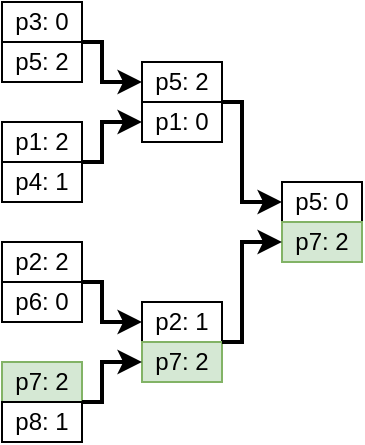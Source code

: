 <mxfile version="14.5.1" type="device"><diagram id="gc5F7umT99yepVg4quRi" name="Page-1"><mxGraphModel dx="981" dy="559" grid="1" gridSize="10" guides="1" tooltips="1" connect="1" arrows="1" fold="1" page="1" pageScale="1" pageWidth="827" pageHeight="1169" math="0" shadow="0"><root><mxCell id="0"/><mxCell id="1" parent="0"/><mxCell id="WkianTBzoenPIjqxWM13-1" value="p3: 0" style="text;html=1;fillColor=none;align=center;verticalAlign=middle;whiteSpace=wrap;rounded=0;strokeColor=#000000;" parent="1" vertex="1"><mxGeometry x="150" y="280" width="40" height="20" as="geometry"/></mxCell><mxCell id="WkianTBzoenPIjqxWM13-2" value="p5: 2" style="text;html=1;fillColor=none;align=center;verticalAlign=middle;whiteSpace=wrap;rounded=0;strokeColor=#000000;" parent="1" vertex="1"><mxGeometry x="150" y="300" width="40" height="20" as="geometry"/></mxCell><mxCell id="WkianTBzoenPIjqxWM13-3" value="p1: 2" style="text;html=1;fillColor=none;align=center;verticalAlign=middle;whiteSpace=wrap;rounded=0;strokeColor=#000000;" parent="1" vertex="1"><mxGeometry x="150" y="340" width="40" height="20" as="geometry"/></mxCell><mxCell id="WkianTBzoenPIjqxWM13-4" value="p4: 1" style="text;html=1;fillColor=none;align=center;verticalAlign=middle;whiteSpace=wrap;rounded=0;strokeColor=#000000;" parent="1" vertex="1"><mxGeometry x="150" y="360" width="40" height="20" as="geometry"/></mxCell><mxCell id="WkianTBzoenPIjqxWM13-5" value="p2: 2" style="text;html=1;fillColor=none;align=center;verticalAlign=middle;whiteSpace=wrap;rounded=0;strokeColor=#000000;" parent="1" vertex="1"><mxGeometry x="150" y="400" width="40" height="20" as="geometry"/></mxCell><mxCell id="WkianTBzoenPIjqxWM13-6" value="p6: 0" style="text;html=1;fillColor=none;align=center;verticalAlign=middle;whiteSpace=wrap;rounded=0;strokeColor=#000000;" parent="1" vertex="1"><mxGeometry x="150" y="420" width="40" height="20" as="geometry"/></mxCell><mxCell id="WkianTBzoenPIjqxWM13-7" value="p7: 2" style="text;html=1;fillColor=#d5e8d4;align=center;verticalAlign=middle;whiteSpace=wrap;rounded=0;strokeColor=#82b366;" parent="1" vertex="1"><mxGeometry x="150" y="460" width="40" height="20" as="geometry"/></mxCell><mxCell id="WkianTBzoenPIjqxWM13-8" value="p8: 1" style="text;html=1;fillColor=none;align=center;verticalAlign=middle;whiteSpace=wrap;rounded=0;strokeColor=#000000;" parent="1" vertex="1"><mxGeometry x="150" y="480" width="40" height="20" as="geometry"/></mxCell><mxCell id="WkianTBzoenPIjqxWM13-24" value="p5: 2" style="text;html=1;fillColor=none;align=center;verticalAlign=middle;whiteSpace=wrap;rounded=0;strokeColor=#000000;" parent="1" vertex="1"><mxGeometry x="220" y="310" width="40" height="20" as="geometry"/></mxCell><mxCell id="WkianTBzoenPIjqxWM13-25" value="p1: 0" style="text;html=1;fillColor=none;align=center;verticalAlign=middle;whiteSpace=wrap;rounded=0;strokeColor=#000000;" parent="1" vertex="1"><mxGeometry x="220" y="330" width="40" height="20" as="geometry"/></mxCell><mxCell id="WkianTBzoenPIjqxWM13-26" value="p2: 1" style="text;html=1;fillColor=none;align=center;verticalAlign=middle;whiteSpace=wrap;rounded=0;strokeColor=#000000;" parent="1" vertex="1"><mxGeometry x="220" y="430" width="40" height="20" as="geometry"/></mxCell><mxCell id="WkianTBzoenPIjqxWM13-27" value="p7: 2" style="text;html=1;fillColor=#d5e8d4;align=center;verticalAlign=middle;whiteSpace=wrap;rounded=0;strokeColor=#82b366;" parent="1" vertex="1"><mxGeometry x="220" y="450" width="40" height="20" as="geometry"/></mxCell><mxCell id="WkianTBzoenPIjqxWM13-28" value="p5: 0" style="text;html=1;fillColor=none;align=center;verticalAlign=middle;whiteSpace=wrap;rounded=0;strokeColor=#000000;" parent="1" vertex="1"><mxGeometry x="290" y="370" width="40" height="20" as="geometry"/></mxCell><mxCell id="WkianTBzoenPIjqxWM13-29" value="p7: 2" style="text;html=1;fillColor=#d5e8d4;align=center;verticalAlign=middle;whiteSpace=wrap;rounded=0;strokeColor=#82b366;" parent="1" vertex="1"><mxGeometry x="290" y="390" width="40" height="20" as="geometry"/></mxCell><mxCell id="bcqayNbqDRByzmk5KzYx-28" style="edgeStyle=orthogonalEdgeStyle;rounded=0;orthogonalLoop=1;jettySize=auto;html=1;exitX=1;exitY=1;exitDx=0;exitDy=0;entryX=0;entryY=0.5;entryDx=0;entryDy=0;strokeWidth=2;" edge="1" parent="1"><mxGeometry relative="1" as="geometry"><mxPoint x="190" y="480" as="sourcePoint"/><mxPoint x="220" y="460" as="targetPoint"/><Array as="points"><mxPoint x="200" y="480"/><mxPoint x="200" y="460"/></Array></mxGeometry></mxCell><mxCell id="bcqayNbqDRByzmk5KzYx-29" style="edgeStyle=orthogonalEdgeStyle;rounded=0;orthogonalLoop=1;jettySize=auto;html=1;exitX=1;exitY=1;exitDx=0;exitDy=0;entryX=0;entryY=0.5;entryDx=0;entryDy=0;strokeWidth=2;" edge="1" parent="1"><mxGeometry relative="1" as="geometry"><mxPoint x="190" y="420" as="sourcePoint"/><mxPoint x="220" y="440" as="targetPoint"/><Array as="points"><mxPoint x="200" y="420"/><mxPoint x="200" y="440"/></Array></mxGeometry></mxCell><mxCell id="bcqayNbqDRByzmk5KzYx-30" style="edgeStyle=orthogonalEdgeStyle;rounded=0;orthogonalLoop=1;jettySize=auto;html=1;exitX=1;exitY=0;exitDx=0;exitDy=0;entryX=0;entryY=0.5;entryDx=0;entryDy=0;strokeWidth=2;" edge="1" parent="1"><mxGeometry relative="1" as="geometry"><mxPoint x="260" y="330" as="sourcePoint"/><mxPoint x="290" y="380" as="targetPoint"/><Array as="points"><mxPoint x="270" y="330"/><mxPoint x="270" y="380"/></Array></mxGeometry></mxCell><mxCell id="bcqayNbqDRByzmk5KzYx-31" style="edgeStyle=orthogonalEdgeStyle;rounded=0;orthogonalLoop=1;jettySize=auto;html=1;exitX=1;exitY=1;exitDx=0;exitDy=0;entryX=0;entryY=0.5;entryDx=0;entryDy=0;strokeWidth=2;" edge="1" parent="1"><mxGeometry relative="1" as="geometry"><mxPoint x="260" y="450" as="sourcePoint"/><mxPoint x="290" y="400" as="targetPoint"/><Array as="points"><mxPoint x="270" y="450"/><mxPoint x="270" y="400"/></Array></mxGeometry></mxCell><mxCell id="bcqayNbqDRByzmk5KzYx-33" style="edgeStyle=orthogonalEdgeStyle;rounded=0;orthogonalLoop=1;jettySize=auto;html=1;exitX=1;exitY=0;exitDx=0;exitDy=0;entryX=0;entryY=0.5;entryDx=0;entryDy=0;strokeWidth=2;" edge="1" parent="1"><mxGeometry relative="1" as="geometry"><Array as="points"><mxPoint x="200" y="300"/><mxPoint x="200" y="320"/></Array><mxPoint x="190" y="300" as="sourcePoint"/><mxPoint x="220" y="320" as="targetPoint"/></mxGeometry></mxCell><mxCell id="bcqayNbqDRByzmk5KzYx-34" style="edgeStyle=orthogonalEdgeStyle;rounded=0;orthogonalLoop=1;jettySize=auto;html=1;exitX=1;exitY=1;exitDx=0;exitDy=0;entryX=0;entryY=0.5;entryDx=0;entryDy=0;strokeWidth=2;" edge="1" parent="1"><mxGeometry relative="1" as="geometry"><Array as="points"><mxPoint x="200" y="360"/><mxPoint x="200" y="340"/></Array><mxPoint x="190" y="360" as="sourcePoint"/><mxPoint x="220" y="340" as="targetPoint"/></mxGeometry></mxCell></root></mxGraphModel></diagram></mxfile>